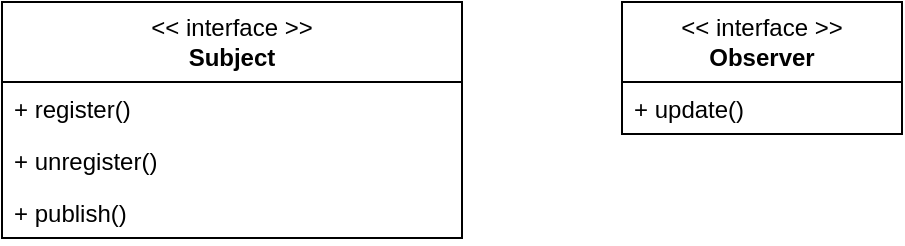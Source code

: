 <mxfile version="21.6.8" type="github">
  <diagram id="ol0al3_O7qeimlaXuuzj" name="Page-1">
    <mxGraphModel dx="1102" dy="504" grid="1" gridSize="10" guides="1" tooltips="1" connect="1" arrows="1" fold="1" page="1" pageScale="1" pageWidth="850" pageHeight="1100" math="0" shadow="0">
      <root>
        <mxCell id="0" />
        <mxCell id="1" parent="0" />
        <mxCell id="n4xZi3wqIaFylWsxnWv0-1" value="&amp;lt;&amp;lt; interface &amp;gt;&amp;gt;&lt;br&gt;&lt;b&gt;Subject&lt;/b&gt;" style="swimlane;fontStyle=0;childLayout=stackLayout;horizontal=1;startSize=40;fillColor=none;horizontalStack=0;resizeParent=1;resizeParentMax=0;resizeLast=0;collapsible=1;marginBottom=0;whiteSpace=wrap;html=1;" parent="1" vertex="1">
          <mxGeometry x="100" y="80" width="230" height="118" as="geometry" />
        </mxCell>
        <mxCell id="n4xZi3wqIaFylWsxnWv0-2" value="+ register()" style="text;strokeColor=none;fillColor=none;align=left;verticalAlign=top;spacingLeft=4;spacingRight=4;overflow=hidden;rotatable=0;points=[[0,0.5],[1,0.5]];portConstraint=eastwest;whiteSpace=wrap;html=1;" parent="n4xZi3wqIaFylWsxnWv0-1" vertex="1">
          <mxGeometry y="40" width="230" height="26" as="geometry" />
        </mxCell>
        <mxCell id="n4xZi3wqIaFylWsxnWv0-3" value="+ unregister()" style="text;strokeColor=none;fillColor=none;align=left;verticalAlign=top;spacingLeft=4;spacingRight=4;overflow=hidden;rotatable=0;points=[[0,0.5],[1,0.5]];portConstraint=eastwest;whiteSpace=wrap;html=1;" parent="n4xZi3wqIaFylWsxnWv0-1" vertex="1">
          <mxGeometry y="66" width="230" height="26" as="geometry" />
        </mxCell>
        <mxCell id="n4xZi3wqIaFylWsxnWv0-4" value="+ publish()" style="text;strokeColor=none;fillColor=none;align=left;verticalAlign=top;spacingLeft=4;spacingRight=4;overflow=hidden;rotatable=0;points=[[0,0.5],[1,0.5]];portConstraint=eastwest;whiteSpace=wrap;html=1;" parent="n4xZi3wqIaFylWsxnWv0-1" vertex="1">
          <mxGeometry y="92" width="230" height="26" as="geometry" />
        </mxCell>
        <mxCell id="n4xZi3wqIaFylWsxnWv0-5" value="&amp;lt;&amp;lt; interface &amp;gt;&amp;gt;&lt;br style=&quot;border-color: var(--border-color);&quot;&gt;&lt;b&gt;Observer&lt;/b&gt;" style="swimlane;fontStyle=0;childLayout=stackLayout;horizontal=1;startSize=40;fillColor=none;horizontalStack=0;resizeParent=1;resizeParentMax=0;resizeLast=0;collapsible=1;marginBottom=0;whiteSpace=wrap;html=1;" parent="1" vertex="1">
          <mxGeometry x="410" y="80" width="140" height="66" as="geometry" />
        </mxCell>
        <mxCell id="n4xZi3wqIaFylWsxnWv0-7" value="+ update()" style="text;strokeColor=none;fillColor=none;align=left;verticalAlign=top;spacingLeft=4;spacingRight=4;overflow=hidden;rotatable=0;points=[[0,0.5],[1,0.5]];portConstraint=eastwest;whiteSpace=wrap;html=1;" parent="n4xZi3wqIaFylWsxnWv0-5" vertex="1">
          <mxGeometry y="40" width="140" height="26" as="geometry" />
        </mxCell>
      </root>
    </mxGraphModel>
  </diagram>
</mxfile>
